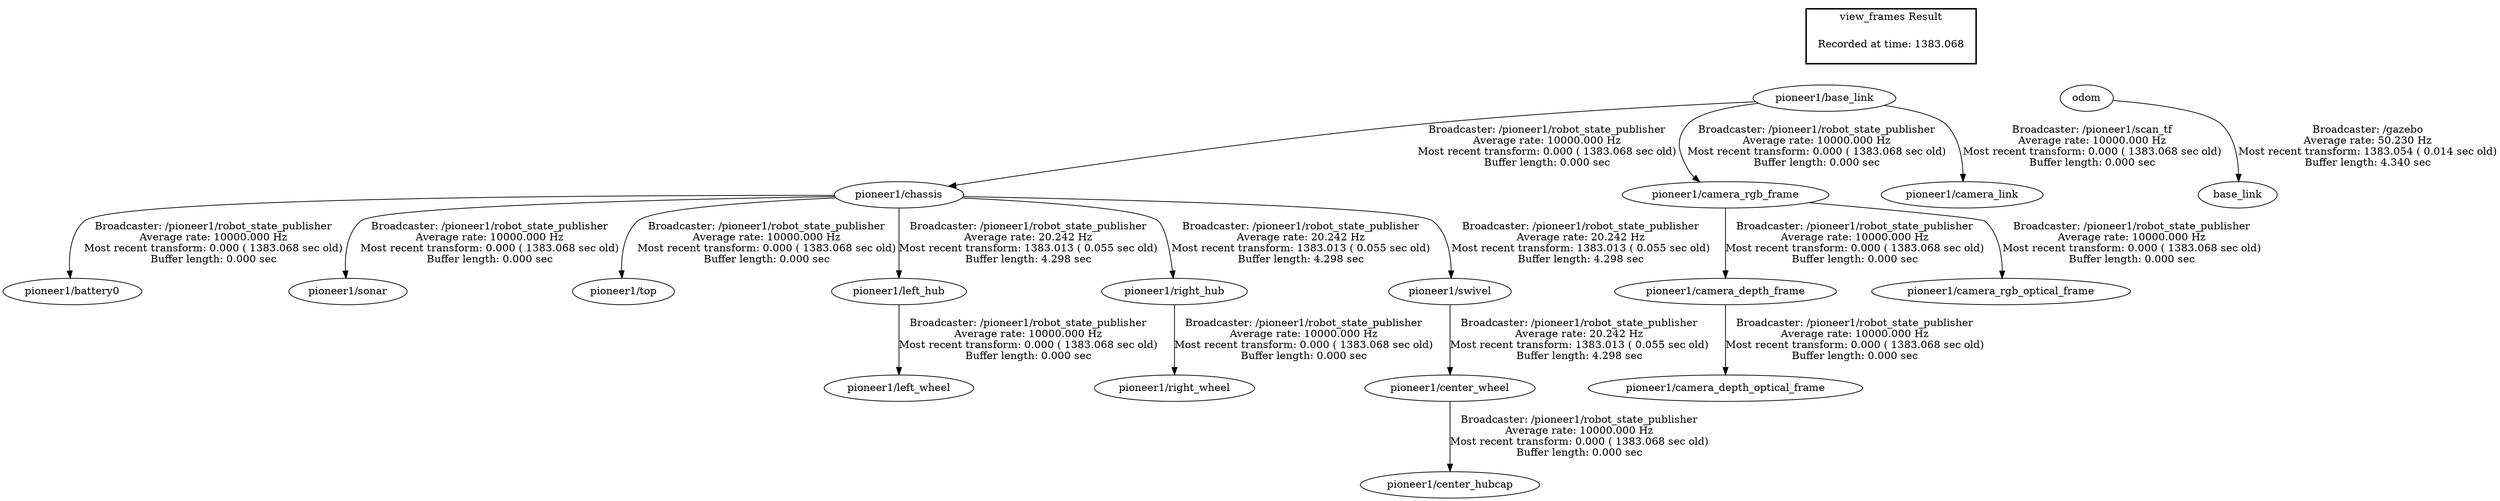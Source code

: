 digraph G {
"pioneer1/base_link" -> "pioneer1/chassis"[label="Broadcaster: /pioneer1/robot_state_publisher\nAverage rate: 10000.000 Hz\nMost recent transform: 0.000 ( 1383.068 sec old)\nBuffer length: 0.000 sec\n"];
"pioneer1/camera_rgb_frame" -> "pioneer1/camera_depth_frame"[label="Broadcaster: /pioneer1/robot_state_publisher\nAverage rate: 10000.000 Hz\nMost recent transform: 0.000 ( 1383.068 sec old)\nBuffer length: 0.000 sec\n"];
"pioneer1/base_link" -> "pioneer1/camera_rgb_frame"[label="Broadcaster: /pioneer1/robot_state_publisher\nAverage rate: 10000.000 Hz\nMost recent transform: 0.000 ( 1383.068 sec old)\nBuffer length: 0.000 sec\n"];
"pioneer1/camera_depth_frame" -> "pioneer1/camera_depth_optical_frame"[label="Broadcaster: /pioneer1/robot_state_publisher\nAverage rate: 10000.000 Hz\nMost recent transform: 0.000 ( 1383.068 sec old)\nBuffer length: 0.000 sec\n"];
"pioneer1/base_link" -> "pioneer1/camera_link"[label="Broadcaster: /pioneer1/scan_tf\nAverage rate: 10000.000 Hz\nMost recent transform: 0.000 ( 1383.068 sec old)\nBuffer length: 0.000 sec\n"];
"pioneer1/camera_rgb_frame" -> "pioneer1/camera_rgb_optical_frame"[label="Broadcaster: /pioneer1/robot_state_publisher\nAverage rate: 10000.000 Hz\nMost recent transform: 0.000 ( 1383.068 sec old)\nBuffer length: 0.000 sec\n"];
"pioneer1/chassis" -> "pioneer1/battery0"[label="Broadcaster: /pioneer1/robot_state_publisher\nAverage rate: 10000.000 Hz\nMost recent transform: 0.000 ( 1383.068 sec old)\nBuffer length: 0.000 sec\n"];
"pioneer1/chassis" -> "pioneer1/sonar"[label="Broadcaster: /pioneer1/robot_state_publisher\nAverage rate: 10000.000 Hz\nMost recent transform: 0.000 ( 1383.068 sec old)\nBuffer length: 0.000 sec\n"];
"pioneer1/chassis" -> "pioneer1/top"[label="Broadcaster: /pioneer1/robot_state_publisher\nAverage rate: 10000.000 Hz\nMost recent transform: 0.000 ( 1383.068 sec old)\nBuffer length: 0.000 sec\n"];
"pioneer1/left_hub" -> "pioneer1/left_wheel"[label="Broadcaster: /pioneer1/robot_state_publisher\nAverage rate: 10000.000 Hz\nMost recent transform: 0.000 ( 1383.068 sec old)\nBuffer length: 0.000 sec\n"];
"pioneer1/chassis" -> "pioneer1/left_hub"[label="Broadcaster: /pioneer1/robot_state_publisher\nAverage rate: 20.242 Hz\nMost recent transform: 1383.013 ( 0.055 sec old)\nBuffer length: 4.298 sec\n"];
"pioneer1/right_hub" -> "pioneer1/right_wheel"[label="Broadcaster: /pioneer1/robot_state_publisher\nAverage rate: 10000.000 Hz\nMost recent transform: 0.000 ( 1383.068 sec old)\nBuffer length: 0.000 sec\n"];
"pioneer1/chassis" -> "pioneer1/right_hub"[label="Broadcaster: /pioneer1/robot_state_publisher\nAverage rate: 20.242 Hz\nMost recent transform: 1383.013 ( 0.055 sec old)\nBuffer length: 4.298 sec\n"];
"pioneer1/center_wheel" -> "pioneer1/center_hubcap"[label="Broadcaster: /pioneer1/robot_state_publisher\nAverage rate: 10000.000 Hz\nMost recent transform: 0.000 ( 1383.068 sec old)\nBuffer length: 0.000 sec\n"];
"pioneer1/swivel" -> "pioneer1/center_wheel"[label="Broadcaster: /pioneer1/robot_state_publisher\nAverage rate: 20.242 Hz\nMost recent transform: 1383.013 ( 0.055 sec old)\nBuffer length: 4.298 sec\n"];
"odom" -> "base_link"[label="Broadcaster: /gazebo\nAverage rate: 50.230 Hz\nMost recent transform: 1383.054 ( 0.014 sec old)\nBuffer length: 4.340 sec\n"];
"pioneer1/chassis" -> "pioneer1/swivel"[label="Broadcaster: /pioneer1/robot_state_publisher\nAverage rate: 20.242 Hz\nMost recent transform: 1383.013 ( 0.055 sec old)\nBuffer length: 4.298 sec\n"];
edge [style=invis];
 subgraph cluster_legend { style=bold; color=black; label ="view_frames Result";
"Recorded at time: 1383.068"[ shape=plaintext ] ;
 }->"pioneer1/base_link";
edge [style=invis];
 subgraph cluster_legend { style=bold; color=black; label ="view_frames Result";
"Recorded at time: 1383.068"[ shape=plaintext ] ;
 }->"odom";
}